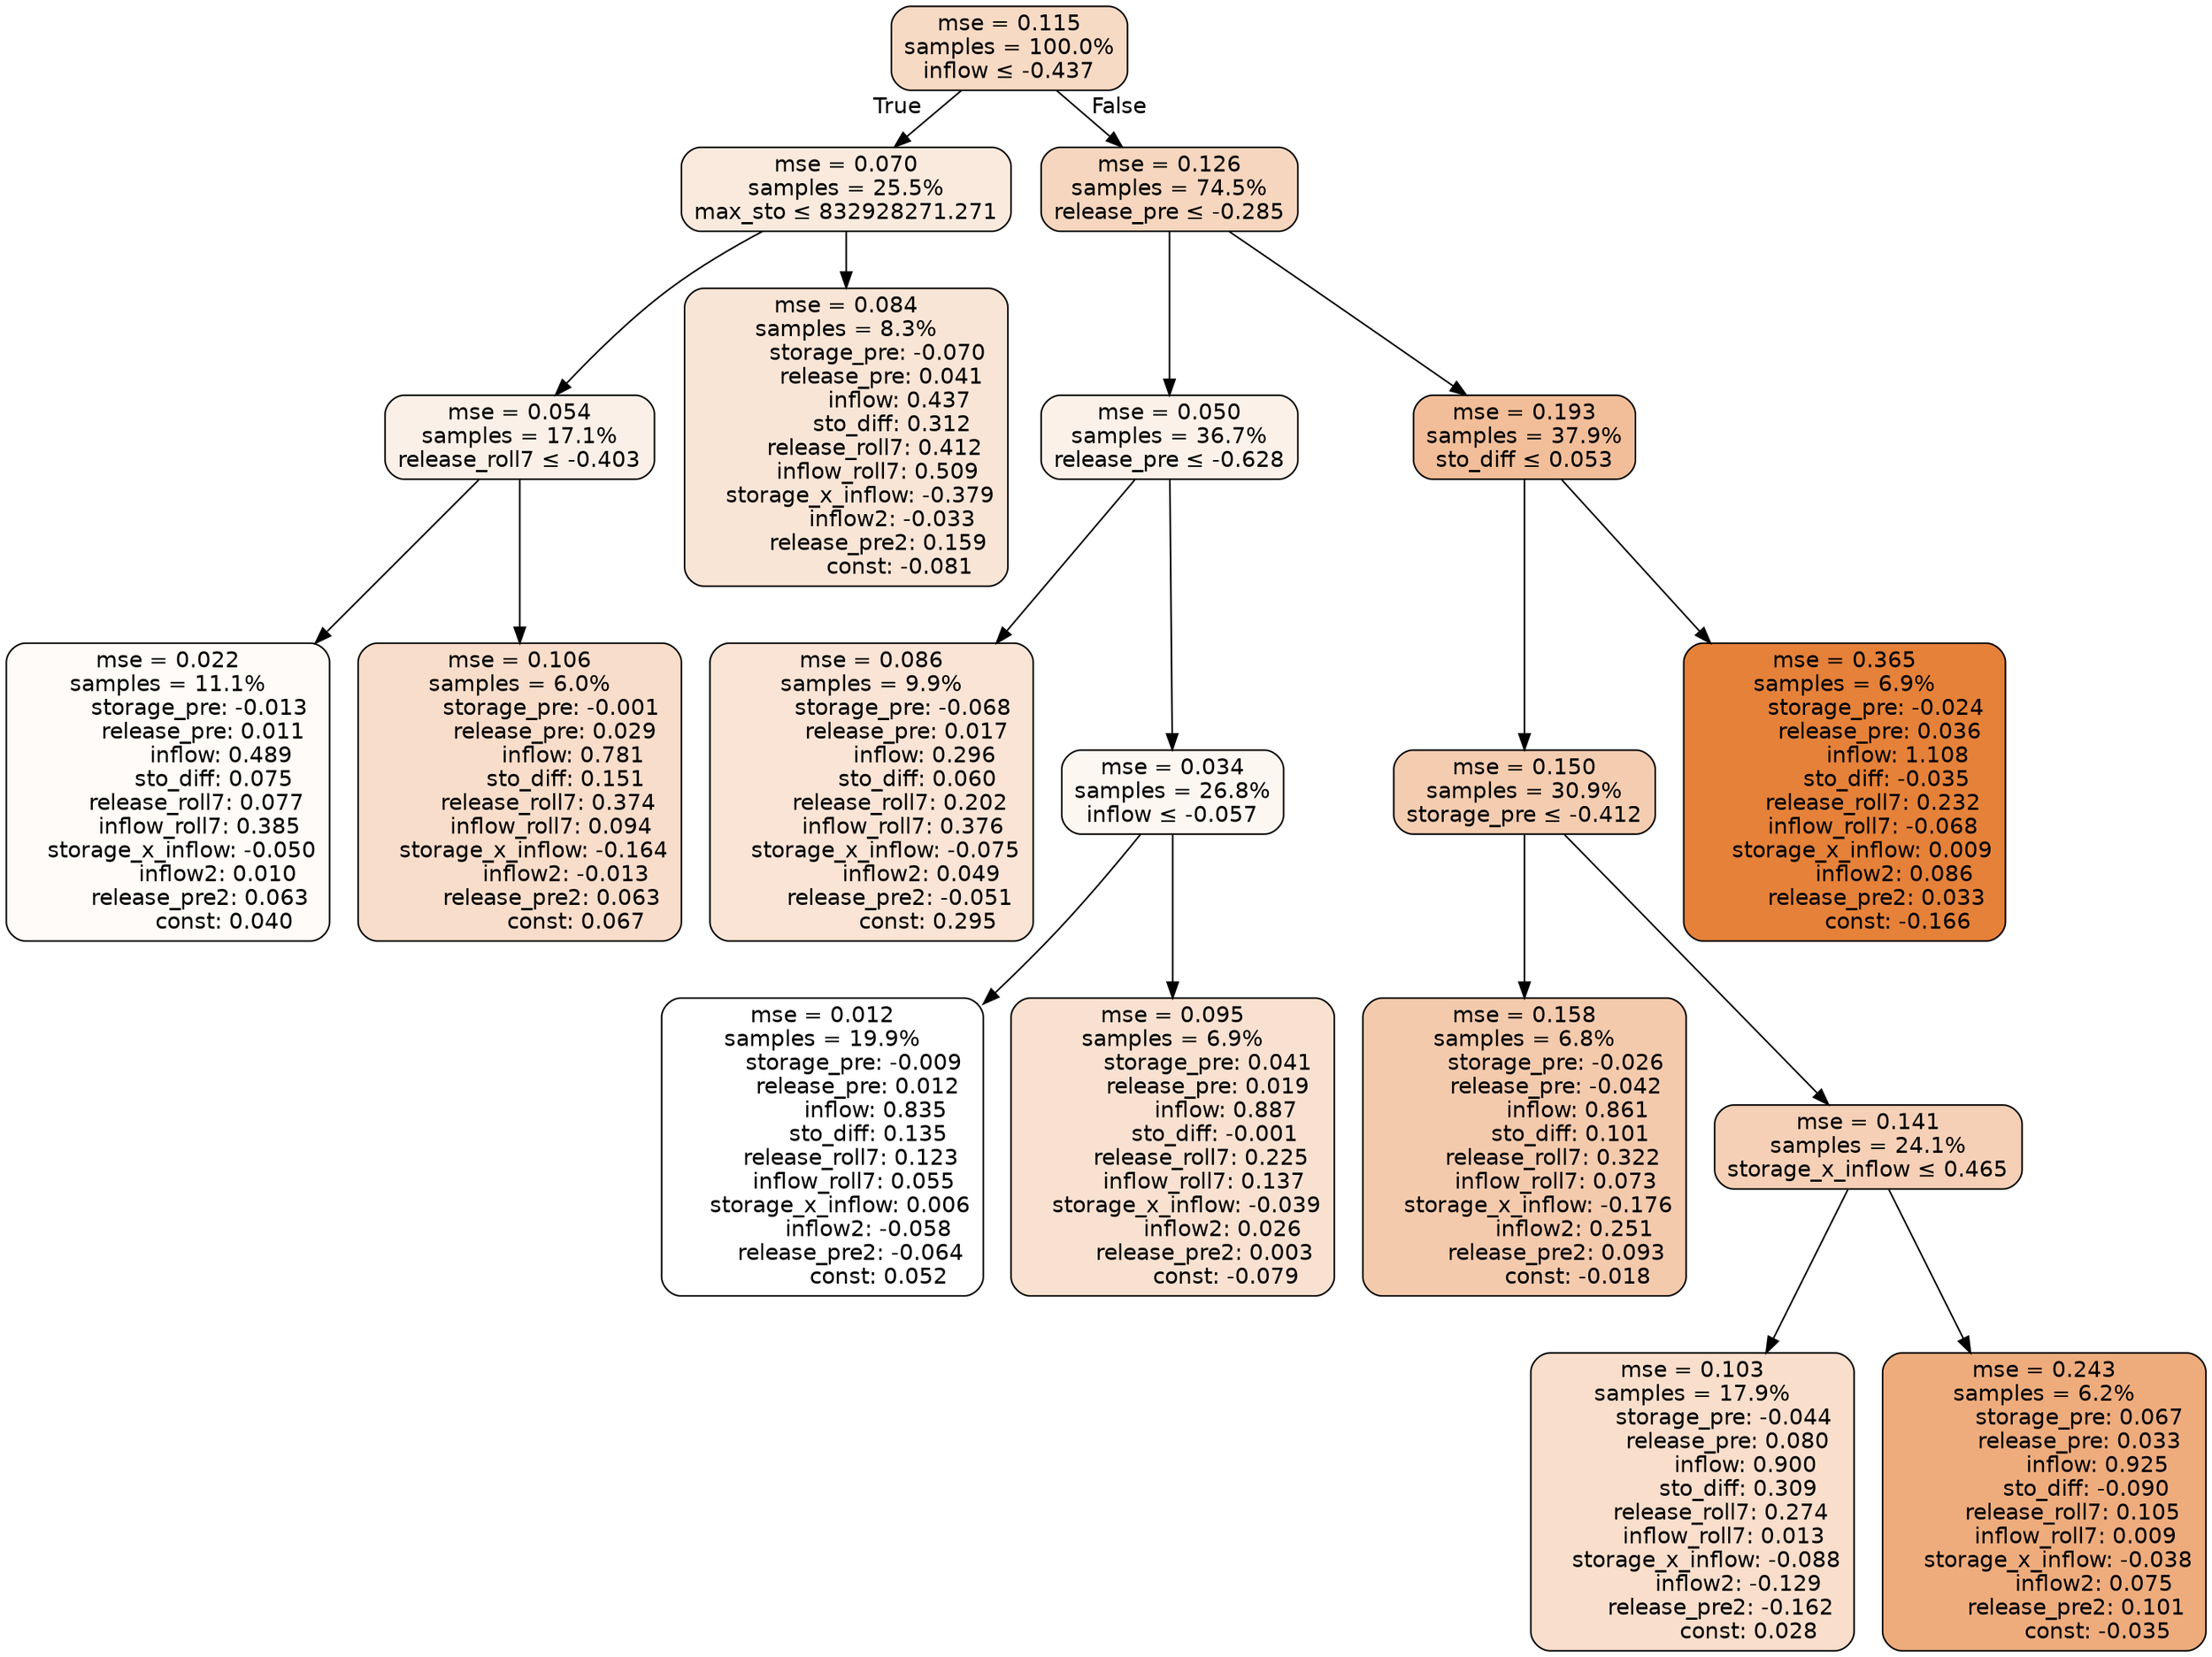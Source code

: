 digraph tree {
bgcolor="transparent"
node [shape=rectangle, style="filled, rounded", color="black", fontname=helvetica] ;
edge [fontname=helvetica] ;
	"0" [label="mse = 0.115
samples = 100.0%
inflow &le; -0.437", fillcolor="#f7dac4"]
	"1" [label="mse = 0.070
samples = 25.5%
max_sto &le; 832928271.271", fillcolor="#faeade"]
	"2" [label="mse = 0.054
samples = 17.1%
release_roll7 &le; -0.403", fillcolor="#fbf0e7"]
	"3" [label="mse = 0.022
samples = 11.1%
         storage_pre: -0.013
          release_pre: 0.011
               inflow: 0.489
             sto_diff: 0.075
        release_roll7: 0.077
         inflow_roll7: 0.385
    storage_x_inflow: -0.050
              inflow2: 0.010
         release_pre2: 0.063
                const: 0.040", fillcolor="#fefbf8"]
	"4" [label="mse = 0.106
samples = 6.0%
         storage_pre: -0.001
          release_pre: 0.029
               inflow: 0.781
             sto_diff: 0.151
        release_roll7: 0.374
         inflow_roll7: 0.094
    storage_x_inflow: -0.164
             inflow2: -0.013
         release_pre2: 0.063
                const: 0.067", fillcolor="#f8ddca"]
	"5" [label="mse = 0.084
samples = 8.3%
         storage_pre: -0.070
          release_pre: 0.041
               inflow: 0.437
             sto_diff: 0.312
        release_roll7: 0.412
         inflow_roll7: 0.509
    storage_x_inflow: -0.379
             inflow2: -0.033
         release_pre2: 0.159
               const: -0.081", fillcolor="#f9e5d6"]
	"6" [label="mse = 0.126
samples = 74.5%
release_pre &le; -0.285", fillcolor="#f6d6be"]
	"7" [label="mse = 0.050
samples = 36.7%
release_pre &le; -0.628", fillcolor="#fcf1e9"]
	"8" [label="mse = 0.086
samples = 9.9%
         storage_pre: -0.068
          release_pre: 0.017
               inflow: 0.296
             sto_diff: 0.060
        release_roll7: 0.202
         inflow_roll7: 0.376
    storage_x_inflow: -0.075
              inflow2: 0.049
        release_pre2: -0.051
                const: 0.295", fillcolor="#f9e4d5"]
	"9" [label="mse = 0.034
samples = 26.8%
inflow &le; -0.057", fillcolor="#fdf7f2"]
	"10" [label="mse = 0.012
samples = 19.9%
         storage_pre: -0.009
          release_pre: 0.012
               inflow: 0.835
             sto_diff: 0.135
        release_roll7: 0.123
         inflow_roll7: 0.055
     storage_x_inflow: 0.006
             inflow2: -0.058
        release_pre2: -0.064
                const: 0.052", fillcolor="#ffffff"]
	"11" [label="mse = 0.095
samples = 6.9%
          storage_pre: 0.041
          release_pre: 0.019
               inflow: 0.887
            sto_diff: -0.001
        release_roll7: 0.225
         inflow_roll7: 0.137
    storage_x_inflow: -0.039
              inflow2: 0.026
         release_pre2: 0.003
               const: -0.079", fillcolor="#f8e1d0"]
	"12" [label="mse = 0.193
samples = 37.9%
sto_diff &le; 0.053", fillcolor="#f1be99"]
	"13" [label="mse = 0.150
samples = 30.9%
storage_pre &le; -0.412", fillcolor="#f4cdb1"]
	"14" [label="mse = 0.158
samples = 6.8%
         storage_pre: -0.026
         release_pre: -0.042
               inflow: 0.861
             sto_diff: 0.101
        release_roll7: 0.322
         inflow_roll7: 0.073
    storage_x_inflow: -0.176
              inflow2: 0.251
         release_pre2: 0.093
               const: -0.018", fillcolor="#f4caad"]
	"15" [label="mse = 0.141
samples = 24.1%
storage_x_inflow &le; 0.465", fillcolor="#f5d0b6"]
	"16" [label="mse = 0.103
samples = 17.9%
         storage_pre: -0.044
          release_pre: 0.080
               inflow: 0.900
             sto_diff: 0.309
        release_roll7: 0.274
         inflow_roll7: 0.013
    storage_x_inflow: -0.088
             inflow2: -0.129
        release_pre2: -0.162
                const: 0.028", fillcolor="#f8decb"]
	"17" [label="mse = 0.243
samples = 6.2%
          storage_pre: 0.067
          release_pre: 0.033
               inflow: 0.925
            sto_diff: -0.090
        release_roll7: 0.105
         inflow_roll7: 0.009
    storage_x_inflow: -0.038
              inflow2: 0.075
         release_pre2: 0.101
               const: -0.035", fillcolor="#eeac7d"]
	"18" [label="mse = 0.365
samples = 6.9%
         storage_pre: -0.024
          release_pre: 0.036
               inflow: 1.108
            sto_diff: -0.035
        release_roll7: 0.232
        inflow_roll7: -0.068
     storage_x_inflow: 0.009
              inflow2: 0.086
         release_pre2: 0.033
               const: -0.166", fillcolor="#e58139"]

	"0" -> "1" [labeldistance=2.5, labelangle=45, headlabel="True"]
	"1" -> "2"
	"2" -> "3"
	"2" -> "4"
	"1" -> "5"
	"0" -> "6" [labeldistance=2.5, labelangle=-45, headlabel="False"]
	"6" -> "7"
	"7" -> "8"
	"7" -> "9"
	"9" -> "10"
	"9" -> "11"
	"6" -> "12"
	"12" -> "13"
	"13" -> "14"
	"13" -> "15"
	"15" -> "16"
	"15" -> "17"
	"12" -> "18"
}
